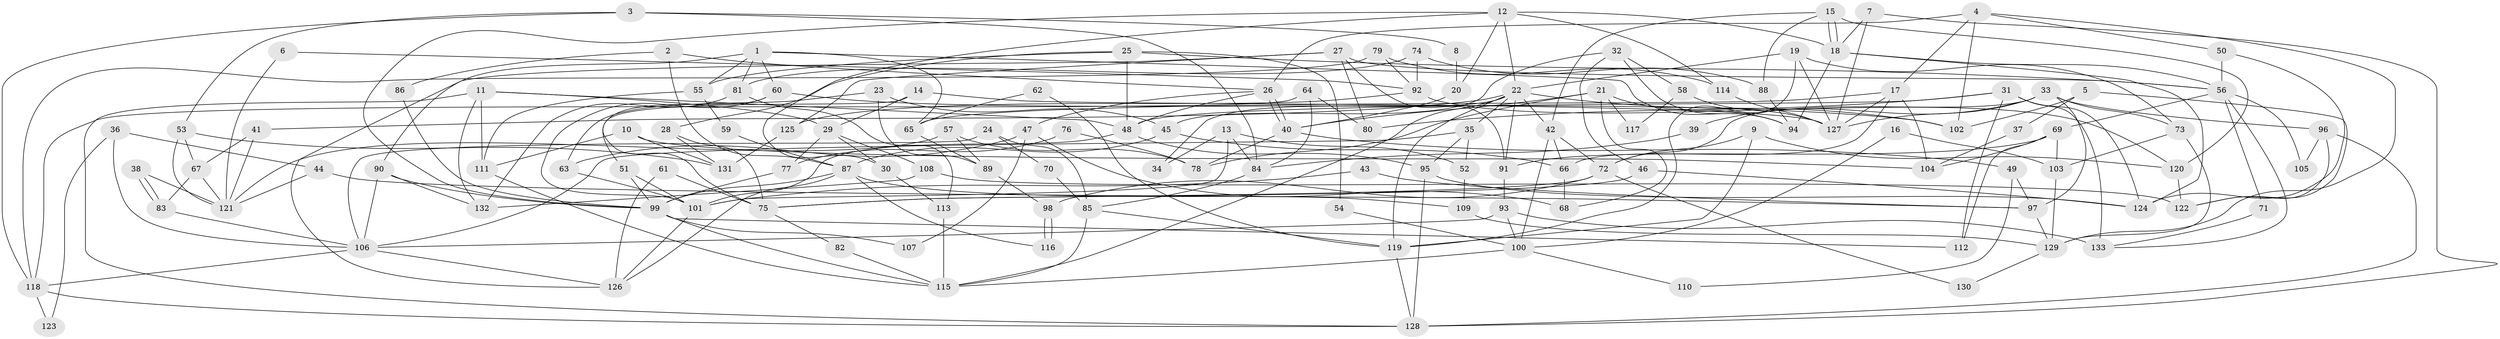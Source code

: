 // Generated by graph-tools (version 1.1) at 2025/15/03/09/25 04:15:11]
// undirected, 133 vertices, 266 edges
graph export_dot {
graph [start="1"]
  node [color=gray90,style=filled];
  1;
  2;
  3;
  4;
  5;
  6;
  7;
  8;
  9;
  10;
  11;
  12;
  13;
  14;
  15;
  16;
  17;
  18;
  19;
  20;
  21;
  22;
  23;
  24;
  25;
  26;
  27;
  28;
  29;
  30;
  31;
  32;
  33;
  34;
  35;
  36;
  37;
  38;
  39;
  40;
  41;
  42;
  43;
  44;
  45;
  46;
  47;
  48;
  49;
  50;
  51;
  52;
  53;
  54;
  55;
  56;
  57;
  58;
  59;
  60;
  61;
  62;
  63;
  64;
  65;
  66;
  67;
  68;
  69;
  70;
  71;
  72;
  73;
  74;
  75;
  76;
  77;
  78;
  79;
  80;
  81;
  82;
  83;
  84;
  85;
  86;
  87;
  88;
  89;
  90;
  91;
  92;
  93;
  94;
  95;
  96;
  97;
  98;
  99;
  100;
  101;
  102;
  103;
  104;
  105;
  106;
  107;
  108;
  109;
  110;
  111;
  112;
  113;
  114;
  115;
  116;
  117;
  118;
  119;
  120;
  121;
  122;
  123;
  124;
  125;
  126;
  127;
  128;
  129;
  130;
  131;
  132;
  133;
  1 -- 90;
  1 -- 81;
  1 -- 55;
  1 -- 60;
  1 -- 65;
  1 -- 94;
  2 -- 87;
  2 -- 26;
  2 -- 86;
  3 -- 53;
  3 -- 84;
  3 -- 8;
  3 -- 118;
  4 -- 102;
  4 -- 26;
  4 -- 17;
  4 -- 50;
  4 -- 129;
  5 -- 122;
  5 -- 102;
  5 -- 37;
  6 -- 121;
  6 -- 92;
  7 -- 128;
  7 -- 18;
  7 -- 127;
  8 -- 20;
  9 -- 72;
  9 -- 119;
  9 -- 120;
  10 -- 111;
  10 -- 104;
  10 -- 131;
  11 -- 29;
  11 -- 111;
  11 -- 48;
  11 -- 128;
  11 -- 132;
  12 -- 18;
  12 -- 22;
  12 -- 20;
  12 -- 30;
  12 -- 99;
  12 -- 114;
  13 -- 101;
  13 -- 52;
  13 -- 34;
  13 -- 84;
  14 -- 127;
  14 -- 51;
  14 -- 29;
  15 -- 42;
  15 -- 18;
  15 -- 18;
  15 -- 88;
  15 -- 120;
  16 -- 100;
  16 -- 103;
  17 -- 127;
  17 -- 65;
  17 -- 66;
  17 -- 104;
  18 -- 124;
  18 -- 56;
  18 -- 94;
  19 -- 22;
  19 -- 119;
  19 -- 73;
  19 -- 127;
  20 -- 40;
  21 -- 94;
  21 -- 78;
  21 -- 40;
  21 -- 68;
  21 -- 117;
  22 -- 35;
  22 -- 91;
  22 -- 34;
  22 -- 41;
  22 -- 42;
  22 -- 102;
  22 -- 115;
  22 -- 119;
  23 -- 45;
  23 -- 89;
  23 -- 63;
  24 -- 106;
  24 -- 85;
  24 -- 70;
  25 -- 56;
  25 -- 48;
  25 -- 28;
  25 -- 54;
  25 -- 55;
  26 -- 48;
  26 -- 40;
  26 -- 40;
  26 -- 47;
  27 -- 126;
  27 -- 56;
  27 -- 80;
  27 -- 91;
  27 -- 125;
  28 -- 131;
  28 -- 75;
  29 -- 30;
  29 -- 77;
  29 -- 108;
  30 -- 113;
  31 -- 48;
  31 -- 80;
  31 -- 112;
  31 -- 124;
  31 -- 133;
  32 -- 46;
  32 -- 94;
  32 -- 45;
  32 -- 58;
  33 -- 127;
  33 -- 73;
  33 -- 39;
  33 -- 72;
  33 -- 96;
  33 -- 97;
  35 -- 106;
  35 -- 95;
  35 -- 52;
  36 -- 106;
  36 -- 44;
  36 -- 123;
  37 -- 104;
  38 -- 121;
  38 -- 83;
  38 -- 83;
  39 -- 84;
  40 -- 49;
  40 -- 78;
  41 -- 67;
  41 -- 121;
  42 -- 66;
  42 -- 72;
  42 -- 100;
  43 -- 101;
  43 -- 97;
  44 -- 97;
  44 -- 121;
  45 -- 66;
  45 -- 87;
  46 -- 75;
  46 -- 124;
  47 -- 63;
  47 -- 68;
  47 -- 107;
  48 -- 95;
  48 -- 101;
  49 -- 97;
  49 -- 110;
  50 -- 56;
  50 -- 124;
  51 -- 99;
  51 -- 101;
  52 -- 109;
  53 -- 131;
  53 -- 67;
  53 -- 121;
  54 -- 100;
  55 -- 59;
  55 -- 111;
  56 -- 133;
  56 -- 69;
  56 -- 71;
  56 -- 105;
  57 -- 89;
  57 -- 121;
  57 -- 78;
  58 -- 127;
  58 -- 117;
  59 -- 87;
  60 -- 75;
  60 -- 101;
  60 -- 102;
  61 -- 126;
  61 -- 75;
  62 -- 65;
  62 -- 119;
  63 -- 101;
  64 -- 118;
  64 -- 84;
  64 -- 80;
  65 -- 89;
  66 -- 68;
  67 -- 83;
  67 -- 121;
  69 -- 112;
  69 -- 91;
  69 -- 103;
  69 -- 104;
  70 -- 85;
  71 -- 133;
  72 -- 75;
  72 -- 98;
  72 -- 130;
  73 -- 103;
  73 -- 129;
  74 -- 88;
  74 -- 92;
  74 -- 81;
  75 -- 82;
  76 -- 78;
  76 -- 77;
  77 -- 99;
  79 -- 118;
  79 -- 114;
  79 -- 92;
  81 -- 132;
  81 -- 113;
  82 -- 115;
  83 -- 106;
  84 -- 85;
  85 -- 115;
  85 -- 119;
  86 -- 99;
  87 -- 126;
  87 -- 99;
  87 -- 109;
  87 -- 116;
  88 -- 94;
  89 -- 98;
  90 -- 99;
  90 -- 106;
  90 -- 132;
  91 -- 93;
  92 -- 120;
  92 -- 125;
  93 -- 100;
  93 -- 106;
  93 -- 133;
  95 -- 128;
  95 -- 124;
  96 -- 122;
  96 -- 105;
  96 -- 128;
  97 -- 129;
  98 -- 116;
  98 -- 116;
  99 -- 107;
  99 -- 112;
  99 -- 115;
  100 -- 115;
  100 -- 110;
  101 -- 126;
  103 -- 129;
  106 -- 118;
  106 -- 126;
  108 -- 132;
  108 -- 122;
  109 -- 129;
  111 -- 115;
  113 -- 115;
  114 -- 127;
  118 -- 128;
  118 -- 123;
  119 -- 128;
  120 -- 122;
  125 -- 131;
  129 -- 130;
}
